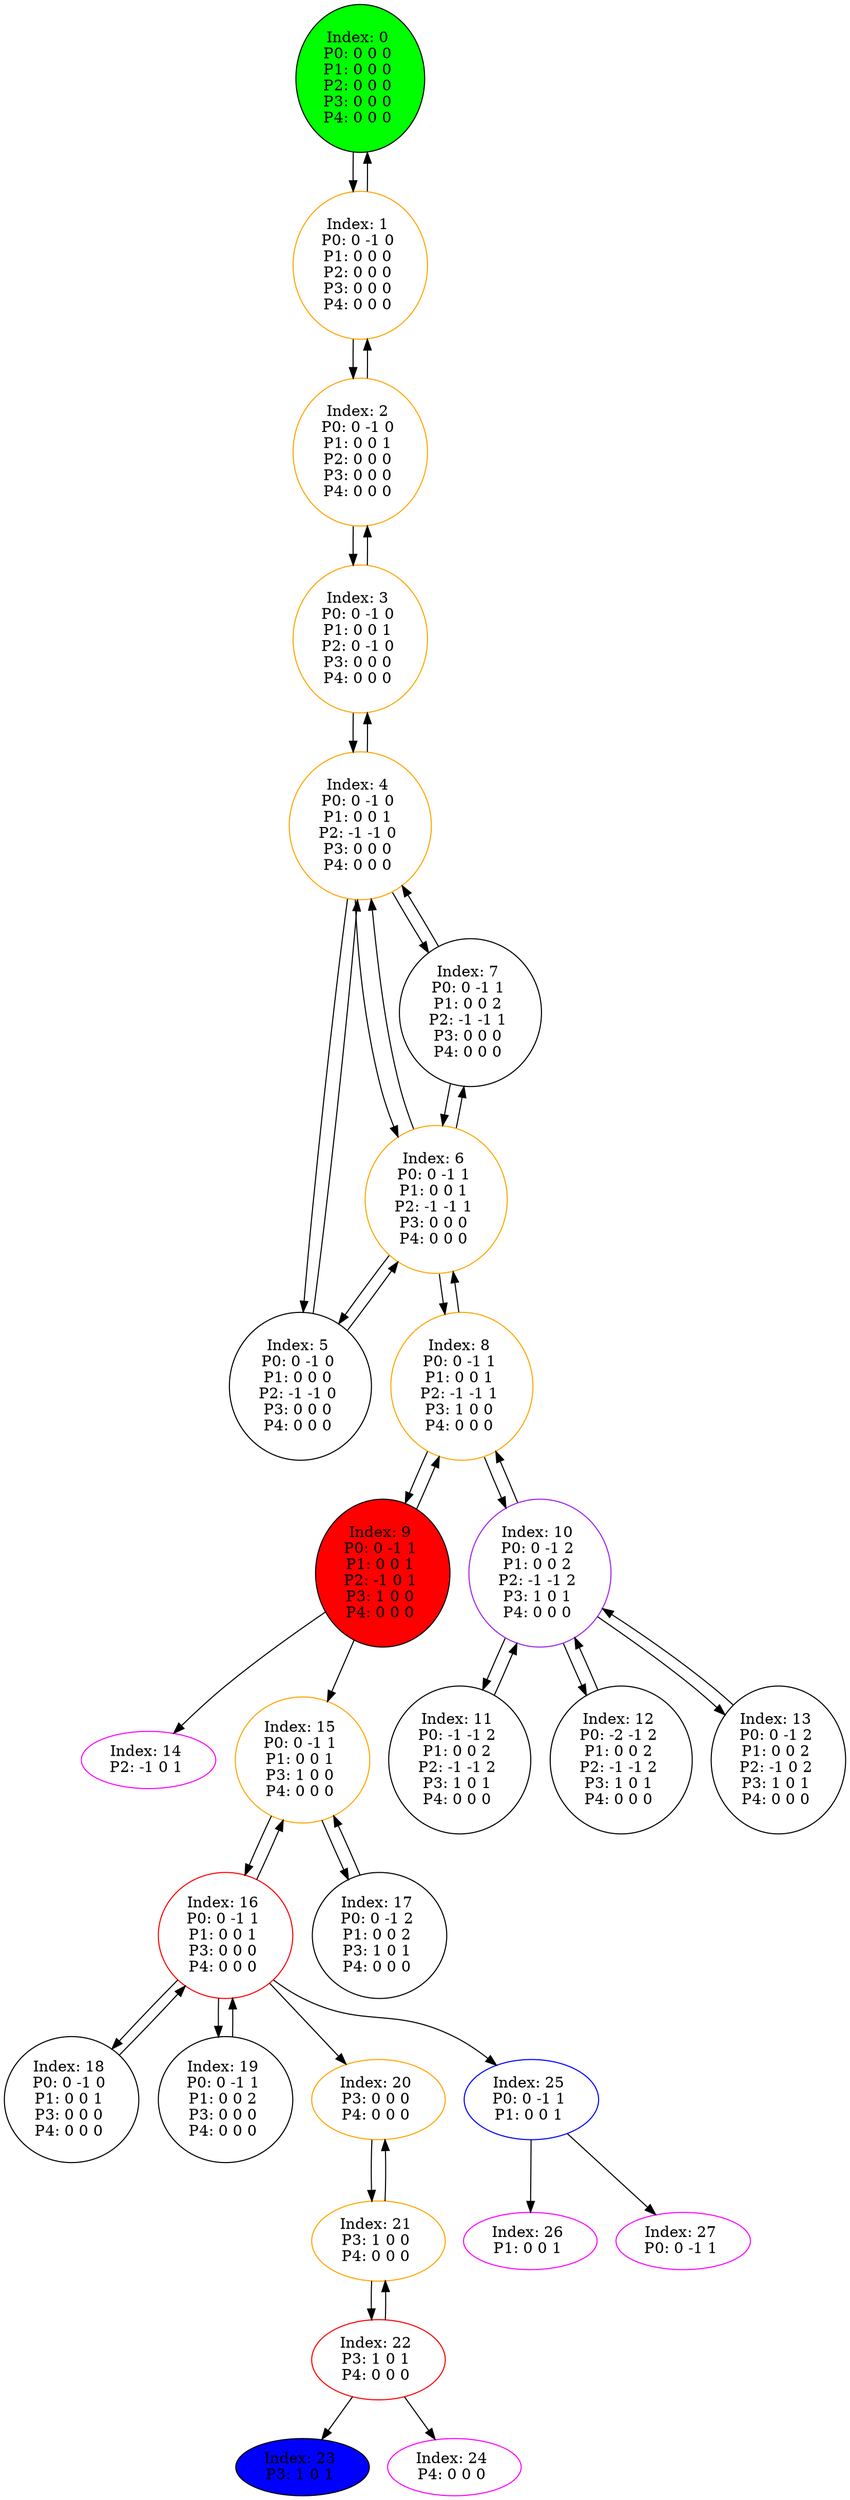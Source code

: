 digraph G {
color = "black"
0[label = "Index: 0 
P0: 0 0 0 
P1: 0 0 0 
P2: 0 0 0 
P3: 0 0 0 
P4: 0 0 0 
", style="filled", fillcolor = "green"]
1[label = "Index: 1 
P0: 0 -1 0 
P1: 0 0 0 
P2: 0 0 0 
P3: 0 0 0 
P4: 0 0 0 
", color = "orange"]
2[label = "Index: 2 
P0: 0 -1 0 
P1: 0 0 1 
P2: 0 0 0 
P3: 0 0 0 
P4: 0 0 0 
", color = "orange"]
3[label = "Index: 3 
P0: 0 -1 0 
P1: 0 0 1 
P2: 0 -1 0 
P3: 0 0 0 
P4: 0 0 0 
", color = "orange"]
4[label = "Index: 4 
P0: 0 -1 0 
P1: 0 0 1 
P2: -1 -1 0 
P3: 0 0 0 
P4: 0 0 0 
", color = "orange"]
5[label = "Index: 5 
P0: 0 -1 0 
P1: 0 0 0 
P2: -1 -1 0 
P3: 0 0 0 
P4: 0 0 0 
"]
6[label = "Index: 6 
P0: 0 -1 1 
P1: 0 0 1 
P2: -1 -1 1 
P3: 0 0 0 
P4: 0 0 0 
", color = "orange"]
7[label = "Index: 7 
P0: 0 -1 1 
P1: 0 0 2 
P2: -1 -1 1 
P3: 0 0 0 
P4: 0 0 0 
"]
8[label = "Index: 8 
P0: 0 -1 1 
P1: 0 0 1 
P2: -1 -1 1 
P3: 1 0 0 
P4: 0 0 0 
", color = "orange"]
9[label = "Index: 9 
P0: 0 -1 1 
P1: 0 0 1 
P2: -1 0 1 
P3: 1 0 0 
P4: 0 0 0 
", style="filled", fillcolor = "red"]
10[label = "Index: 10 
P0: 0 -1 2 
P1: 0 0 2 
P2: -1 -1 2 
P3: 1 0 1 
P4: 0 0 0 
", color = "purple"]
11[label = "Index: 11 
P0: -1 -1 2 
P1: 0 0 2 
P2: -1 -1 2 
P3: 1 0 1 
P4: 0 0 0 
"]
12[label = "Index: 12 
P0: -2 -1 2 
P1: 0 0 2 
P2: -1 -1 2 
P3: 1 0 1 
P4: 0 0 0 
"]
13[label = "Index: 13 
P0: 0 -1 2 
P1: 0 0 2 
P2: -1 0 2 
P3: 1 0 1 
P4: 0 0 0 
"]
14[label = "Index: 14 
P2: -1 0 1 
", color = "fuchsia"]
15[label = "Index: 15 
P0: 0 -1 1 
P1: 0 0 1 
P3: 1 0 0 
P4: 0 0 0 
", color = "orange"]
16[label = "Index: 16 
P0: 0 -1 1 
P1: 0 0 1 
P3: 0 0 0 
P4: 0 0 0 
", color = "red"]
17[label = "Index: 17 
P0: 0 -1 2 
P1: 0 0 2 
P3: 1 0 1 
P4: 0 0 0 
"]
18[label = "Index: 18 
P0: 0 -1 0 
P1: 0 0 1 
P3: 0 0 0 
P4: 0 0 0 
"]
19[label = "Index: 19 
P0: 0 -1 1 
P1: 0 0 2 
P3: 0 0 0 
P4: 0 0 0 
"]
20[label = "Index: 20 
P3: 0 0 0 
P4: 0 0 0 
", color = "orange"]
21[label = "Index: 21 
P3: 1 0 0 
P4: 0 0 0 
", color = "orange"]
22[label = "Index: 22 
P3: 1 0 1 
P4: 0 0 0 
", color = "red"]
23[label = "Index: 23 
P3: 1 0 1 
", style="filled", fillcolor = "blue"]
24[label = "Index: 24 
P4: 0 0 0 
", color = "fuchsia"]
25[label = "Index: 25 
P0: 0 -1 1 
P1: 0 0 1 
", color = "blue"]
26[label = "Index: 26 
P1: 0 0 1 
", color = "fuchsia"]
27[label = "Index: 27 
P0: 0 -1 1 
", color = "fuchsia"]
0 -> 1

1 -> 0
1 -> 2

2 -> 1
2 -> 3

3 -> 2
3 -> 4

4 -> 3
4 -> 5
4 -> 6
4 -> 7

5 -> 4
5 -> 6

6 -> 4
6 -> 5
6 -> 7
6 -> 8

7 -> 4
7 -> 6

8 -> 6
8 -> 9
8 -> 10

9 -> 8
9 -> 15
9 -> 14

10 -> 8
10 -> 11
10 -> 12
10 -> 13

11 -> 10

12 -> 10

13 -> 10

15 -> 16
15 -> 17

16 -> 15
16 -> 18
16 -> 19
16 -> 20
16 -> 25

17 -> 15

18 -> 16

19 -> 16

20 -> 21

21 -> 20
21 -> 22

22 -> 21
22 -> 24
22 -> 23

25 -> 26
25 -> 27

}
